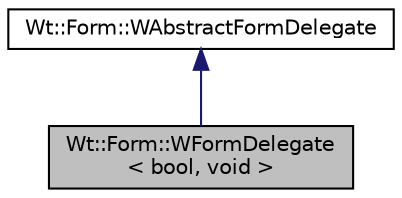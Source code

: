 digraph "Wt::Form::WFormDelegate&lt; bool, void &gt;"
{
 // LATEX_PDF_SIZE
  edge [fontname="Helvetica",fontsize="10",labelfontname="Helvetica",labelfontsize="10"];
  node [fontname="Helvetica",fontsize="10",shape=record];
  Node1 [label="Wt::Form::WFormDelegate\l\< bool, void \>",height=0.2,width=0.4,color="black", fillcolor="grey75", style="filled", fontcolor="black",tooltip="Form delegate class for boolean"];
  Node2 -> Node1 [dir="back",color="midnightblue",fontsize="10",style="solid",fontname="Helvetica"];
  Node2 [label="Wt::Form::WAbstractFormDelegate",height=0.2,width=0.4,color="black", fillcolor="white", style="filled",URL="$classWt_1_1Form_1_1WAbstractFormDelegate.html",tooltip="Abstract delegate class for creating form widgets."];
}
